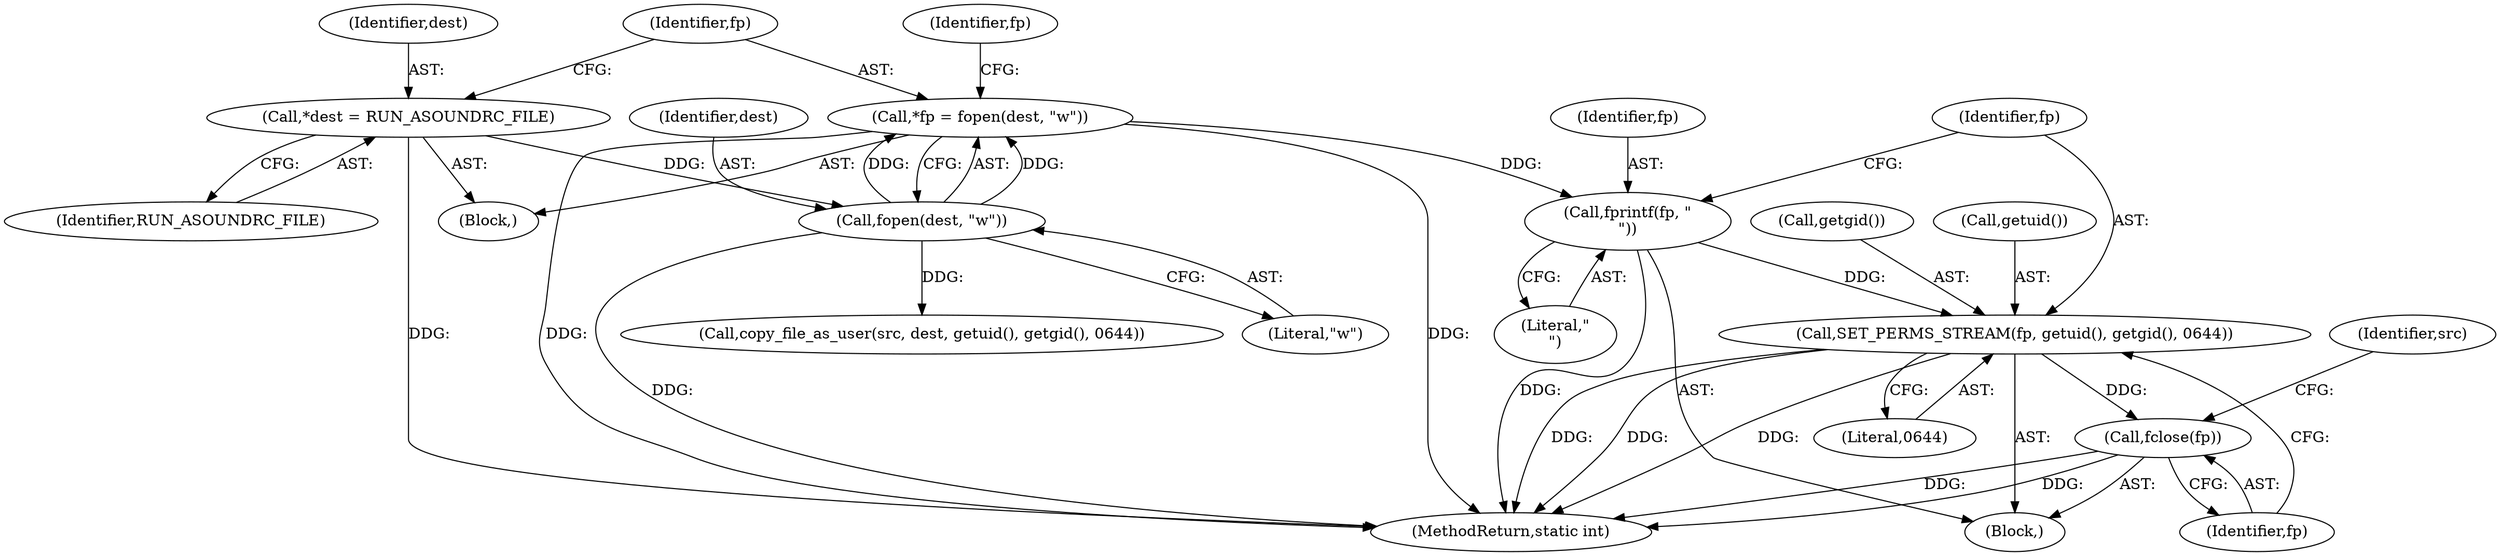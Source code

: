 digraph "0_firejail_903fd8a0789ca3cc3c21d84cd0282481515592ef_2@API" {
"1000123" [label="(Call,fprintf(fp, \"\n\"))"];
"1000115" [label="(Call,*fp = fopen(dest, \"w\"))"];
"1000117" [label="(Call,fopen(dest, \"w\"))"];
"1000111" [label="(Call,*dest = RUN_ASOUNDRC_FILE)"];
"1000126" [label="(Call,SET_PERMS_STREAM(fp, getuid(), getgid(), 0644))"];
"1000131" [label="(Call,fclose(fp))"];
"1000125" [label="(Literal,\"\n\")"];
"1000195" [label="(Call,copy_file_as_user(src, dest, getuid(), getgid(), 0644))"];
"1000137" [label="(Identifier,src)"];
"1000122" [label="(Block,)"];
"1000123" [label="(Call,fprintf(fp, \"\n\"))"];
"1000127" [label="(Identifier,fp)"];
"1000112" [label="(Identifier,dest)"];
"1000129" [label="(Call,getgid())"];
"1000126" [label="(Call,SET_PERMS_STREAM(fp, getuid(), getgid(), 0644))"];
"1000119" [label="(Literal,\"w\")"];
"1000124" [label="(Identifier,fp)"];
"1000113" [label="(Identifier,RUN_ASOUNDRC_FILE)"];
"1000117" [label="(Call,fopen(dest, \"w\"))"];
"1000107" [label="(Block,)"];
"1000130" [label="(Literal,0644)"];
"1000121" [label="(Identifier,fp)"];
"1000115" [label="(Call,*fp = fopen(dest, \"w\"))"];
"1000132" [label="(Identifier,fp)"];
"1000208" [label="(MethodReturn,static int)"];
"1000116" [label="(Identifier,fp)"];
"1000128" [label="(Call,getuid())"];
"1000111" [label="(Call,*dest = RUN_ASOUNDRC_FILE)"];
"1000118" [label="(Identifier,dest)"];
"1000131" [label="(Call,fclose(fp))"];
"1000123" -> "1000122"  [label="AST: "];
"1000123" -> "1000125"  [label="CFG: "];
"1000124" -> "1000123"  [label="AST: "];
"1000125" -> "1000123"  [label="AST: "];
"1000127" -> "1000123"  [label="CFG: "];
"1000123" -> "1000208"  [label="DDG: "];
"1000115" -> "1000123"  [label="DDG: "];
"1000123" -> "1000126"  [label="DDG: "];
"1000115" -> "1000107"  [label="AST: "];
"1000115" -> "1000117"  [label="CFG: "];
"1000116" -> "1000115"  [label="AST: "];
"1000117" -> "1000115"  [label="AST: "];
"1000121" -> "1000115"  [label="CFG: "];
"1000115" -> "1000208"  [label="DDG: "];
"1000115" -> "1000208"  [label="DDG: "];
"1000117" -> "1000115"  [label="DDG: "];
"1000117" -> "1000115"  [label="DDG: "];
"1000117" -> "1000119"  [label="CFG: "];
"1000118" -> "1000117"  [label="AST: "];
"1000119" -> "1000117"  [label="AST: "];
"1000117" -> "1000208"  [label="DDG: "];
"1000111" -> "1000117"  [label="DDG: "];
"1000117" -> "1000195"  [label="DDG: "];
"1000111" -> "1000107"  [label="AST: "];
"1000111" -> "1000113"  [label="CFG: "];
"1000112" -> "1000111"  [label="AST: "];
"1000113" -> "1000111"  [label="AST: "];
"1000116" -> "1000111"  [label="CFG: "];
"1000111" -> "1000208"  [label="DDG: "];
"1000126" -> "1000122"  [label="AST: "];
"1000126" -> "1000130"  [label="CFG: "];
"1000127" -> "1000126"  [label="AST: "];
"1000128" -> "1000126"  [label="AST: "];
"1000129" -> "1000126"  [label="AST: "];
"1000130" -> "1000126"  [label="AST: "];
"1000132" -> "1000126"  [label="CFG: "];
"1000126" -> "1000208"  [label="DDG: "];
"1000126" -> "1000208"  [label="DDG: "];
"1000126" -> "1000208"  [label="DDG: "];
"1000126" -> "1000131"  [label="DDG: "];
"1000131" -> "1000122"  [label="AST: "];
"1000131" -> "1000132"  [label="CFG: "];
"1000132" -> "1000131"  [label="AST: "];
"1000137" -> "1000131"  [label="CFG: "];
"1000131" -> "1000208"  [label="DDG: "];
"1000131" -> "1000208"  [label="DDG: "];
}
